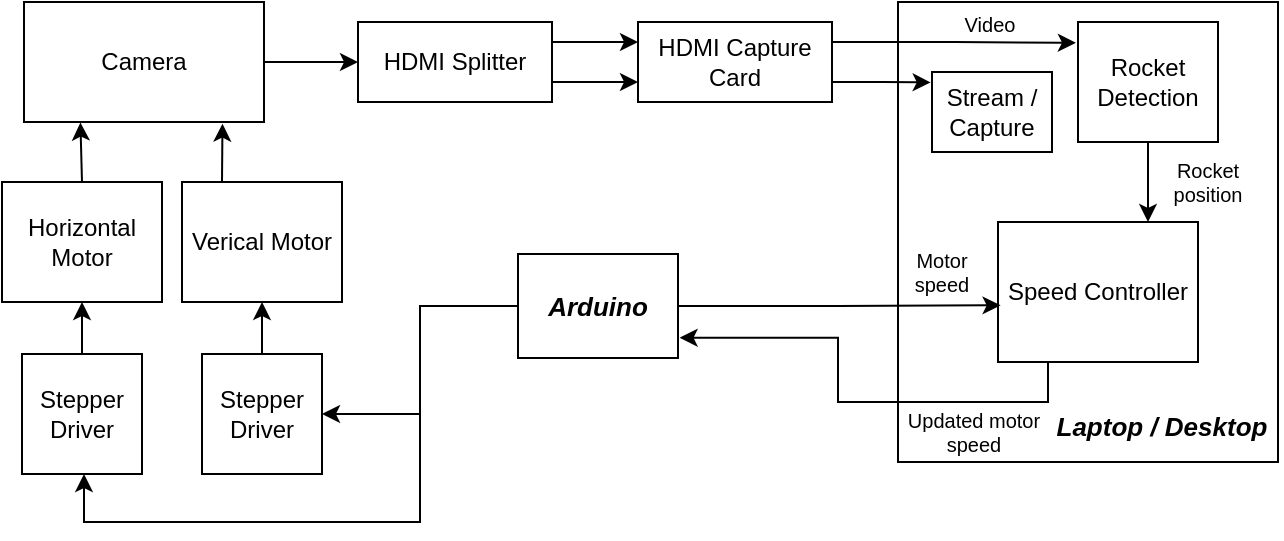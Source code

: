 <mxfile version="22.1.0" type="device">
  <diagram id="C5RBs43oDa-KdzZeNtuy" name="Page-1">
    <mxGraphModel dx="875" dy="472" grid="1" gridSize="10" guides="1" tooltips="1" connect="1" arrows="1" fold="1" page="1" pageScale="1" pageWidth="827" pageHeight="1169" math="0" shadow="0">
      <root>
        <mxCell id="WIyWlLk6GJQsqaUBKTNV-0" />
        <mxCell id="WIyWlLk6GJQsqaUBKTNV-1" parent="WIyWlLk6GJQsqaUBKTNV-0" />
        <mxCell id="1sotOOmaOnDe8E1qVTRt-1" style="edgeStyle=orthogonalEdgeStyle;rounded=0;orthogonalLoop=1;jettySize=auto;html=1;" parent="WIyWlLk6GJQsqaUBKTNV-1" source="1sotOOmaOnDe8E1qVTRt-0" target="1sotOOmaOnDe8E1qVTRt-3" edge="1">
          <mxGeometry relative="1" as="geometry">
            <mxPoint x="233" y="50" as="targetPoint" />
          </mxGeometry>
        </mxCell>
        <mxCell id="1sotOOmaOnDe8E1qVTRt-0" value="Camera" style="rounded=0;whiteSpace=wrap;html=1;" parent="WIyWlLk6GJQsqaUBKTNV-1" vertex="1">
          <mxGeometry x="23" y="20" width="120" height="60" as="geometry" />
        </mxCell>
        <mxCell id="1sotOOmaOnDe8E1qVTRt-4" style="edgeStyle=orthogonalEdgeStyle;rounded=0;orthogonalLoop=1;jettySize=auto;html=1;entryX=0;entryY=0.25;entryDx=0;entryDy=0;exitX=1;exitY=0.25;exitDx=0;exitDy=0;" parent="WIyWlLk6GJQsqaUBKTNV-1" target="1sotOOmaOnDe8E1qVTRt-6" edge="1" source="1sotOOmaOnDe8E1qVTRt-3">
          <mxGeometry relative="1" as="geometry">
            <mxPoint x="353" y="40" as="targetPoint" />
            <mxPoint x="293" y="40.029" as="sourcePoint" />
          </mxGeometry>
        </mxCell>
        <mxCell id="1sotOOmaOnDe8E1qVTRt-3" value="HDMI Splitter" style="rounded=0;whiteSpace=wrap;html=1;" parent="WIyWlLk6GJQsqaUBKTNV-1" vertex="1">
          <mxGeometry x="190" y="30" width="97" height="40" as="geometry" />
        </mxCell>
        <mxCell id="1sotOOmaOnDe8E1qVTRt-5" style="edgeStyle=orthogonalEdgeStyle;rounded=0;orthogonalLoop=1;jettySize=auto;html=1;entryX=0;entryY=0.75;entryDx=0;entryDy=0;exitX=1;exitY=0.75;exitDx=0;exitDy=0;" parent="WIyWlLk6GJQsqaUBKTNV-1" target="1sotOOmaOnDe8E1qVTRt-6" edge="1" source="1sotOOmaOnDe8E1qVTRt-3">
          <mxGeometry relative="1" as="geometry">
            <mxPoint x="353" y="60" as="targetPoint" />
            <mxPoint x="293" y="60" as="sourcePoint" />
          </mxGeometry>
        </mxCell>
        <mxCell id="1sotOOmaOnDe8E1qVTRt-6" value="HDMI Capture Card" style="rounded=0;whiteSpace=wrap;html=1;" parent="WIyWlLk6GJQsqaUBKTNV-1" vertex="1">
          <mxGeometry x="330" y="30" width="97" height="40" as="geometry" />
        </mxCell>
        <mxCell id="1sotOOmaOnDe8E1qVTRt-9" value="" style="rounded=0;whiteSpace=wrap;html=1;" parent="WIyWlLk6GJQsqaUBKTNV-1" vertex="1">
          <mxGeometry x="460" y="20" width="190" height="230" as="geometry" />
        </mxCell>
        <mxCell id="1sotOOmaOnDe8E1qVTRt-13" style="edgeStyle=orthogonalEdgeStyle;rounded=0;orthogonalLoop=1;jettySize=auto;html=1;exitX=1;exitY=0.25;exitDx=0;exitDy=0;entryX=-0.015;entryY=0.173;entryDx=0;entryDy=0;entryPerimeter=0;" parent="WIyWlLk6GJQsqaUBKTNV-1" source="1sotOOmaOnDe8E1qVTRt-6" target="1sotOOmaOnDe8E1qVTRt-18" edge="1">
          <mxGeometry relative="1" as="geometry" />
        </mxCell>
        <mxCell id="1sotOOmaOnDe8E1qVTRt-16" value="&lt;i&gt;Laptop / Desktop&lt;/i&gt;" style="text;html=1;strokeColor=none;fillColor=none;align=center;verticalAlign=middle;whiteSpace=wrap;rounded=0;strokeWidth=1;perimeterSpacing=1;fontStyle=1;fontSize=13;" parent="WIyWlLk6GJQsqaUBKTNV-1" vertex="1">
          <mxGeometry x="532" y="217" width="120" height="30" as="geometry" />
        </mxCell>
        <mxCell id="1sotOOmaOnDe8E1qVTRt-34" style="edgeStyle=orthogonalEdgeStyle;rounded=0;orthogonalLoop=1;jettySize=auto;html=1;entryX=0.75;entryY=0;entryDx=0;entryDy=0;" parent="WIyWlLk6GJQsqaUBKTNV-1" source="1sotOOmaOnDe8E1qVTRt-18" target="1sotOOmaOnDe8E1qVTRt-28" edge="1">
          <mxGeometry relative="1" as="geometry" />
        </mxCell>
        <mxCell id="1sotOOmaOnDe8E1qVTRt-18" value="Rocket Detection" style="rounded=0;whiteSpace=wrap;html=1;" parent="WIyWlLk6GJQsqaUBKTNV-1" vertex="1">
          <mxGeometry x="550" y="30" width="70" height="60" as="geometry" />
        </mxCell>
        <mxCell id="1sotOOmaOnDe8E1qVTRt-19" value="Video" style="text;html=1;strokeColor=none;fillColor=none;align=center;verticalAlign=middle;whiteSpace=wrap;rounded=0;fontSize=10;" parent="WIyWlLk6GJQsqaUBKTNV-1" vertex="1">
          <mxGeometry x="476" y="21" width="60" height="20" as="geometry" />
        </mxCell>
        <mxCell id="1sotOOmaOnDe8E1qVTRt-21" value="" style="rounded=0;whiteSpace=wrap;html=1;" parent="WIyWlLk6GJQsqaUBKTNV-1" vertex="1">
          <mxGeometry x="270" y="146" width="80" height="52" as="geometry" />
        </mxCell>
        <mxCell id="XWVPZUWGON_07wP0o8BE-1" style="edgeStyle=orthogonalEdgeStyle;rounded=0;orthogonalLoop=1;jettySize=auto;html=1;entryX=1;entryY=0.5;entryDx=0;entryDy=0;" edge="1" parent="WIyWlLk6GJQsqaUBKTNV-1" source="1sotOOmaOnDe8E1qVTRt-23" target="1sotOOmaOnDe8E1qVTRt-45">
          <mxGeometry relative="1" as="geometry" />
        </mxCell>
        <mxCell id="1sotOOmaOnDe8E1qVTRt-23" value="&lt;i&gt;Arduino&lt;/i&gt;" style="text;html=1;strokeColor=none;fillColor=none;align=center;verticalAlign=middle;whiteSpace=wrap;rounded=0;fontStyle=1;fontSize=13;" parent="WIyWlLk6GJQsqaUBKTNV-1" vertex="1">
          <mxGeometry x="270" y="157" width="80" height="30" as="geometry" />
        </mxCell>
        <mxCell id="1sotOOmaOnDe8E1qVTRt-26" value="Motor speed" style="text;html=1;strokeColor=none;fillColor=none;align=center;verticalAlign=middle;whiteSpace=wrap;rounded=0;fontSize=10;" parent="WIyWlLk6GJQsqaUBKTNV-1" vertex="1">
          <mxGeometry x="454" y="140" width="56" height="30" as="geometry" />
        </mxCell>
        <mxCell id="1sotOOmaOnDe8E1qVTRt-28" value="Speed Controller" style="rounded=0;whiteSpace=wrap;html=1;" parent="WIyWlLk6GJQsqaUBKTNV-1" vertex="1">
          <mxGeometry x="510" y="130" width="100" height="70" as="geometry" />
        </mxCell>
        <mxCell id="1sotOOmaOnDe8E1qVTRt-35" value="Rocket position" style="text;html=1;strokeColor=none;fillColor=none;align=center;verticalAlign=middle;whiteSpace=wrap;rounded=0;fontSize=10;" parent="WIyWlLk6GJQsqaUBKTNV-1" vertex="1">
          <mxGeometry x="585" y="95" width="60" height="30" as="geometry" />
        </mxCell>
        <mxCell id="1sotOOmaOnDe8E1qVTRt-37" value="Stream / Capture" style="rounded=0;whiteSpace=wrap;html=1;" parent="WIyWlLk6GJQsqaUBKTNV-1" vertex="1">
          <mxGeometry x="477" y="55" width="60" height="40" as="geometry" />
        </mxCell>
        <mxCell id="1sotOOmaOnDe8E1qVTRt-11" style="edgeStyle=orthogonalEdgeStyle;rounded=0;orthogonalLoop=1;jettySize=auto;html=1;entryX=-0.011;entryY=0.131;entryDx=0;entryDy=0;exitX=1;exitY=0.75;exitDx=0;exitDy=0;entryPerimeter=0;" parent="WIyWlLk6GJQsqaUBKTNV-1" source="1sotOOmaOnDe8E1qVTRt-6" target="1sotOOmaOnDe8E1qVTRt-37" edge="1">
          <mxGeometry relative="1" as="geometry" />
        </mxCell>
        <mxCell id="1sotOOmaOnDe8E1qVTRt-39" style="edgeStyle=orthogonalEdgeStyle;rounded=0;orthogonalLoop=1;jettySize=auto;html=1;entryX=0.013;entryY=0.595;entryDx=0;entryDy=0;entryPerimeter=0;" parent="WIyWlLk6GJQsqaUBKTNV-1" source="1sotOOmaOnDe8E1qVTRt-21" target="1sotOOmaOnDe8E1qVTRt-28" edge="1">
          <mxGeometry relative="1" as="geometry" />
        </mxCell>
        <mxCell id="1sotOOmaOnDe8E1qVTRt-40" style="edgeStyle=orthogonalEdgeStyle;rounded=0;orthogonalLoop=1;jettySize=auto;html=1;exitX=0.25;exitY=1;exitDx=0;exitDy=0;entryX=1.01;entryY=0.805;entryDx=0;entryDy=0;entryPerimeter=0;" parent="WIyWlLk6GJQsqaUBKTNV-1" source="1sotOOmaOnDe8E1qVTRt-28" target="1sotOOmaOnDe8E1qVTRt-21" edge="1">
          <mxGeometry relative="1" as="geometry" />
        </mxCell>
        <mxCell id="1sotOOmaOnDe8E1qVTRt-41" value="Updated motor speed" style="text;html=1;strokeColor=none;fillColor=none;align=center;verticalAlign=middle;whiteSpace=wrap;rounded=0;fontSize=10;" parent="WIyWlLk6GJQsqaUBKTNV-1" vertex="1">
          <mxGeometry x="460" y="220" width="76" height="30" as="geometry" />
        </mxCell>
        <mxCell id="1sotOOmaOnDe8E1qVTRt-49" style="edgeStyle=orthogonalEdgeStyle;rounded=0;orthogonalLoop=1;jettySize=auto;html=1;exitX=0.5;exitY=0;exitDx=0;exitDy=0;entryX=0.235;entryY=1.005;entryDx=0;entryDy=0;entryPerimeter=0;" parent="WIyWlLk6GJQsqaUBKTNV-1" source="1sotOOmaOnDe8E1qVTRt-42" target="1sotOOmaOnDe8E1qVTRt-0" edge="1">
          <mxGeometry relative="1" as="geometry" />
        </mxCell>
        <mxCell id="1sotOOmaOnDe8E1qVTRt-42" value="Horizontal Motor" style="rounded=0;whiteSpace=wrap;html=1;" parent="WIyWlLk6GJQsqaUBKTNV-1" vertex="1">
          <mxGeometry x="12" y="110" width="80" height="60" as="geometry" />
        </mxCell>
        <mxCell id="1sotOOmaOnDe8E1qVTRt-43" value="Verical Motor" style="rounded=0;whiteSpace=wrap;html=1;" parent="WIyWlLk6GJQsqaUBKTNV-1" vertex="1">
          <mxGeometry x="102" y="110" width="80" height="60" as="geometry" />
        </mxCell>
        <mxCell id="1sotOOmaOnDe8E1qVTRt-47" style="edgeStyle=orthogonalEdgeStyle;rounded=0;orthogonalLoop=1;jettySize=auto;html=1;exitX=0.5;exitY=0;exitDx=0;exitDy=0;entryX=0.5;entryY=1;entryDx=0;entryDy=0;" parent="WIyWlLk6GJQsqaUBKTNV-1" source="1sotOOmaOnDe8E1qVTRt-44" target="1sotOOmaOnDe8E1qVTRt-42" edge="1">
          <mxGeometry relative="1" as="geometry" />
        </mxCell>
        <mxCell id="1sotOOmaOnDe8E1qVTRt-44" value="Stepper Driver" style="rounded=0;whiteSpace=wrap;html=1;" parent="WIyWlLk6GJQsqaUBKTNV-1" vertex="1">
          <mxGeometry x="22" y="196" width="60" height="60" as="geometry" />
        </mxCell>
        <mxCell id="1sotOOmaOnDe8E1qVTRt-48" style="edgeStyle=orthogonalEdgeStyle;rounded=0;orthogonalLoop=1;jettySize=auto;html=1;exitX=0.5;exitY=0;exitDx=0;exitDy=0;entryX=0.5;entryY=1;entryDx=0;entryDy=0;" parent="WIyWlLk6GJQsqaUBKTNV-1" source="1sotOOmaOnDe8E1qVTRt-45" target="1sotOOmaOnDe8E1qVTRt-43" edge="1">
          <mxGeometry relative="1" as="geometry" />
        </mxCell>
        <mxCell id="1sotOOmaOnDe8E1qVTRt-45" value="Stepper Driver" style="rounded=0;whiteSpace=wrap;html=1;" parent="WIyWlLk6GJQsqaUBKTNV-1" vertex="1">
          <mxGeometry x="112" y="196" width="60" height="60" as="geometry" />
        </mxCell>
        <mxCell id="1sotOOmaOnDe8E1qVTRt-50" style="edgeStyle=orthogonalEdgeStyle;rounded=0;orthogonalLoop=1;jettySize=auto;html=1;exitX=0.25;exitY=0;exitDx=0;exitDy=0;entryX=0.827;entryY=1.014;entryDx=0;entryDy=0;entryPerimeter=0;" parent="WIyWlLk6GJQsqaUBKTNV-1" source="1sotOOmaOnDe8E1qVTRt-43" target="1sotOOmaOnDe8E1qVTRt-0" edge="1">
          <mxGeometry relative="1" as="geometry" />
        </mxCell>
        <mxCell id="XWVPZUWGON_07wP0o8BE-2" value="" style="endArrow=classic;html=1;rounded=0;entryX=0.5;entryY=1;entryDx=0;entryDy=0;" edge="1" parent="WIyWlLk6GJQsqaUBKTNV-1">
          <mxGeometry width="50" height="50" relative="1" as="geometry">
            <mxPoint x="221" y="220" as="sourcePoint" />
            <mxPoint x="53" y="256" as="targetPoint" />
            <Array as="points">
              <mxPoint x="221" y="256" />
              <mxPoint x="221" y="280" />
              <mxPoint x="53" y="280" />
            </Array>
          </mxGeometry>
        </mxCell>
      </root>
    </mxGraphModel>
  </diagram>
</mxfile>

